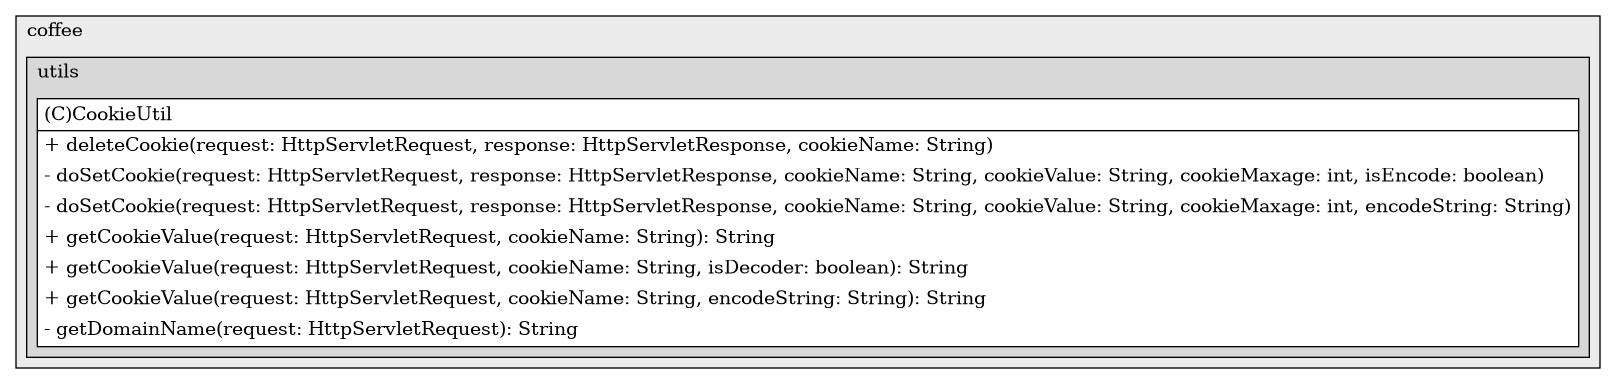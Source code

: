 @startuml

/' diagram meta data start
config=StructureConfiguration;
{
  "projectClassification": {
    "searchMode": "OpenProject", // OpenProject, AllProjects
    "includedProjects": "",
    "pathEndKeywords": "*.impl",
    "isClientPath": "",
    "isClientName": "",
    "isTestPath": "",
    "isTestName": "",
    "isMappingPath": "",
    "isMappingName": "",
    "isDataAccessPath": "",
    "isDataAccessName": "",
    "isDataStructurePath": "",
    "isDataStructureName": "",
    "isInterfaceStructuresPath": "",
    "isInterfaceStructuresName": "",
    "isEntryPointPath": "",
    "isEntryPointName": "",
    "treatFinalFieldsAsMandatory": false
  },
  "graphRestriction": {
    "classPackageExcludeFilter": "",
    "classPackageIncludeFilter": "",
    "classNameExcludeFilter": "",
    "classNameIncludeFilter": "",
    "methodNameExcludeFilter": "",
    "methodNameIncludeFilter": "",
    "removeByInheritance": "", // inheritance/annotation based filtering is done in a second step
    "removeByAnnotation": "",
    "removeByClassPackage": "", // cleanup the graph after inheritance/annotation based filtering is done
    "removeByClassName": "",
    "cutMappings": false,
    "cutEnum": true,
    "cutTests": true,
    "cutClient": true,
    "cutDataAccess": false,
    "cutInterfaceStructures": false,
    "cutDataStructures": false,
    "cutGetterAndSetter": true,
    "cutConstructors": true
  },
  "graphTraversal": {
    "forwardDepth": 6,
    "backwardDepth": 6,
    "classPackageExcludeFilter": "",
    "classPackageIncludeFilter": "",
    "classNameExcludeFilter": "",
    "classNameIncludeFilter": "",
    "methodNameExcludeFilter": "",
    "methodNameIncludeFilter": "",
    "hideMappings": false,
    "hideDataStructures": false,
    "hidePrivateMethods": true,
    "hideInterfaceCalls": true, // indirection: implementation -> interface (is hidden) -> implementation
    "onlyShowApplicationEntryPoints": false, // root node is included
    "useMethodCallsForStructureDiagram": "ForwardOnly" // ForwardOnly, BothDirections, No
  },
  "details": {
    "aggregation": "GroupByClass", // ByClass, GroupByClass, None
    "showClassGenericTypes": true,
    "showMethods": true,
    "showMethodParameterNames": true,
    "showMethodParameterTypes": true,
    "showMethodReturnType": true,
    "showPackageLevels": 2,
    "showDetailedClassStructure": true
  },
  "rootClass": "com.coffee.utils.CookieUtil",
  "extensionCallbackMethod": "" // qualified.class.name#methodName - signature: public static String method(String)
}
diagram meta data end '/



digraph g {
    rankdir="TB"
    splines=polyline
    

'nodes 
subgraph cluster_1355030580 { 
   	label=coffee
	labeljust=l
	fillcolor="#ececec"
	style=filled
   
   subgraph cluster_557175823 { 
   	label=utils
	labeljust=l
	fillcolor="#d8d8d8"
	style=filled
   
   CookieUtil1505474396[
	label=<<TABLE BORDER="1" CELLBORDER="0" CELLPADDING="4" CELLSPACING="0">
<TR><TD ALIGN="LEFT" >(C)CookieUtil</TD></TR>
<HR/>
<TR><TD ALIGN="LEFT" >+ deleteCookie(request: HttpServletRequest, response: HttpServletResponse, cookieName: String)</TD></TR>
<TR><TD ALIGN="LEFT" >- doSetCookie(request: HttpServletRequest, response: HttpServletResponse, cookieName: String, cookieValue: String, cookieMaxage: int, isEncode: boolean)</TD></TR>
<TR><TD ALIGN="LEFT" >- doSetCookie(request: HttpServletRequest, response: HttpServletResponse, cookieName: String, cookieValue: String, cookieMaxage: int, encodeString: String)</TD></TR>
<TR><TD ALIGN="LEFT" >+ getCookieValue(request: HttpServletRequest, cookieName: String): String</TD></TR>
<TR><TD ALIGN="LEFT" >+ getCookieValue(request: HttpServletRequest, cookieName: String, isDecoder: boolean): String</TD></TR>
<TR><TD ALIGN="LEFT" >+ getCookieValue(request: HttpServletRequest, cookieName: String, encodeString: String): String</TD></TR>
<TR><TD ALIGN="LEFT" >- getDomainName(request: HttpServletRequest): String</TD></TR>
</TABLE>>
	style=filled
	margin=0
	shape=plaintext
	fillcolor="#FFFFFF"
];
} 
} 

'edges    

    
}
@enduml